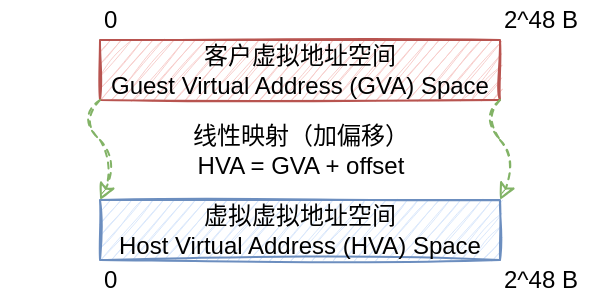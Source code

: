 <?xml version="1.0"?>
<mxfile version="18.1.3">
  <diagram id="xNJTso8YZ5cCCSKc_6qQ" name="Page-1">
    <mxGraphModel dx="2" dy="1" grid="1" gridSize="10" guides="1" tooltips="1" connect="1" arrows="1" fold="1" page="1" pageScale="1" pageWidth="850" pageHeight="1100" math="0" shadow="0">
      <root>
        <mxCell id="0"/>
        <mxCell id="1" parent="0"/>
        <mxCell id="dtCyncwRvurCg8-jOm-9-1" value="&#x5BA2;&#x6237;&#x865A;&#x62DF;&#x5730;&#x5740;&#x7A7A;&#x95F4;&lt;br&gt;Guest Virtual Address (GVA) Space" style="rounded=0;whiteSpace=wrap;html=1;fillColor=#f8cecc;strokeColor=#b85450;sketch=1;" parent="1" vertex="1">
          <mxGeometry x="80" y="170" width="200" height="30" as="geometry"/>
        </mxCell>
        <mxCell id="dtCyncwRvurCg8-jOm-9-2" value="0" style="text;html=1;align=left;verticalAlign=middle;resizable=0;points=[];autosize=1;strokeColor=none;fillColor=none;sketch=1;" parent="1" vertex="1">
          <mxGeometry x="80" y="150" width="20" height="20" as="geometry"/>
        </mxCell>
        <mxCell id="dtCyncwRvurCg8-jOm-9-3" value="2^48 B" style="text;html=1;align=left;verticalAlign=middle;resizable=0;points=[];autosize=1;strokeColor=none;fillColor=none;sketch=1;" parent="1" vertex="1">
          <mxGeometry x="280" y="150" width="50" height="20" as="geometry"/>
        </mxCell>
        <mxCell id="dtCyncwRvurCg8-jOm-9-4" value="&#x865A;&#x62DF;&#x865A;&#x62DF;&#x5730;&#x5740;&#x7A7A;&#x95F4;&lt;br&gt;Host Virtual Address (HVA) Space" style="rounded=0;whiteSpace=wrap;html=1;fillColor=#dae8fc;strokeColor=#6c8ebf;sketch=1;" parent="1" vertex="1">
          <mxGeometry x="80" y="250" width="200" height="30" as="geometry"/>
        </mxCell>
        <mxCell id="dtCyncwRvurCg8-jOm-9-5" value="0" style="text;html=1;align=left;verticalAlign=middle;resizable=0;points=[];autosize=1;strokeColor=none;fillColor=none;sketch=1;" parent="1" vertex="1">
          <mxGeometry x="80" y="280" width="20" height="20" as="geometry"/>
        </mxCell>
        <mxCell id="dtCyncwRvurCg8-jOm-9-6" value="2^48 B" style="text;html=1;align=left;verticalAlign=middle;resizable=0;points=[];autosize=1;strokeColor=none;fillColor=none;sketch=1;" parent="1" vertex="1">
          <mxGeometry x="280" y="280" width="50" height="20" as="geometry"/>
        </mxCell>
        <mxCell id="dtCyncwRvurCg8-jOm-9-7" value="" style="curved=1;endArrow=classic;html=1;rounded=0;exitX=0;exitY=1;exitDx=0;exitDy=0;entryX=0;entryY=0;entryDx=0;entryDy=0;dashed=1;fillColor=#d5e8d4;strokeColor=#82b366;sketch=1;" parent="1" source="dtCyncwRvurCg8-jOm-9-1" target="dtCyncwRvurCg8-jOm-9-4" edge="1">
          <mxGeometry width="50" height="50" relative="1" as="geometry">
            <mxPoint x="170" y="340" as="sourcePoint"/>
            <mxPoint x="220" y="290" as="targetPoint"/>
            <Array as="points">
              <mxPoint x="70" y="210"/>
              <mxPoint x="90" y="230"/>
            </Array>
          </mxGeometry>
        </mxCell>
        <mxCell id="dtCyncwRvurCg8-jOm-9-8" value="" style="curved=1;endArrow=classic;html=1;rounded=0;exitX=1;exitY=1;exitDx=0;exitDy=0;entryX=1;entryY=0;entryDx=0;entryDy=0;dashed=1;fillColor=#d5e8d4;strokeColor=#82b366;sketch=1;" parent="1" source="dtCyncwRvurCg8-jOm-9-1" target="dtCyncwRvurCg8-jOm-9-4" edge="1">
          <mxGeometry width="50" height="50" relative="1" as="geometry">
            <mxPoint x="290" y="200" as="sourcePoint"/>
            <mxPoint x="290" y="240" as="targetPoint"/>
            <Array as="points">
              <mxPoint x="270" y="210"/>
              <mxPoint x="290" y="230"/>
            </Array>
          </mxGeometry>
        </mxCell>
        <mxCell id="dtCyncwRvurCg8-jOm-9-9" value="&#x7EBF;&#x6027;&#x6620;&#x5C04;&#xFF08;&#x52A0;&#x504F;&#x79FB;&#xFF09;&lt;br&gt;HVA = GVA + offset" style="text;html=1;align=center;verticalAlign=middle;resizable=0;points=[];autosize=1;strokeColor=none;fillColor=none;" parent="1" vertex="1">
          <mxGeometry x="120" y="210" width="120" height="30" as="geometry"/>
        </mxCell>
        <mxCell id="dtCyncwRvurCg8-jOm-9-10" value="&lt;font color=&quot;#ffffff&quot;&gt;&#x7559;&#x767D;&lt;/font&gt;" style="rounded=0;whiteSpace=wrap;html=1;strokeColor=none;fillColor=none;" parent="1" vertex="1">
          <mxGeometry x="30" y="150" width="50" height="20" as="geometry"/>
        </mxCell>
      </root>
    </mxGraphModel>
  </diagram>
</mxfile>
